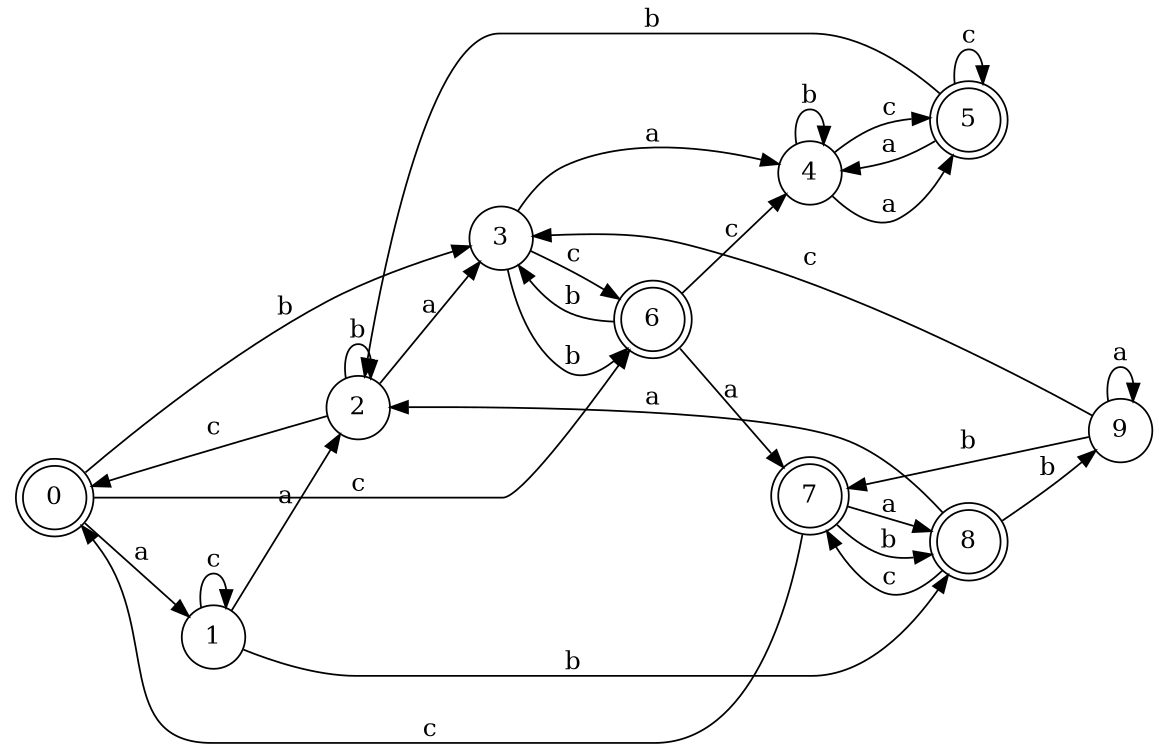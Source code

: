 digraph n8_5 {
__start0 [label="" shape="none"];

rankdir=LR;
size="8,5";

s0 [style="rounded,filled", color="black", fillcolor="white" shape="doublecircle", label="0"];
s1 [style="filled", color="black", fillcolor="white" shape="circle", label="1"];
s2 [style="filled", color="black", fillcolor="white" shape="circle", label="2"];
s3 [style="filled", color="black", fillcolor="white" shape="circle", label="3"];
s4 [style="filled", color="black", fillcolor="white" shape="circle", label="4"];
s5 [style="rounded,filled", color="black", fillcolor="white" shape="doublecircle", label="5"];
s6 [style="rounded,filled", color="black", fillcolor="white" shape="doublecircle", label="6"];
s7 [style="rounded,filled", color="black", fillcolor="white" shape="doublecircle", label="7"];
s8 [style="rounded,filled", color="black", fillcolor="white" shape="doublecircle", label="8"];
s9 [style="filled", color="black", fillcolor="white" shape="circle", label="9"];
s0 -> s1 [label="a"];
s0 -> s3 [label="b"];
s0 -> s6 [label="c"];
s1 -> s2 [label="a"];
s1 -> s8 [label="b"];
s1 -> s1 [label="c"];
s2 -> s3 [label="a"];
s2 -> s2 [label="b"];
s2 -> s0 [label="c"];
s3 -> s4 [label="a"];
s3 -> s6 [label="b"];
s3 -> s6 [label="c"];
s4 -> s5 [label="a"];
s4 -> s4 [label="b"];
s4 -> s5 [label="c"];
s5 -> s4 [label="a"];
s5 -> s2 [label="b"];
s5 -> s5 [label="c"];
s6 -> s7 [label="a"];
s6 -> s3 [label="b"];
s6 -> s4 [label="c"];
s7 -> s8 [label="a"];
s7 -> s8 [label="b"];
s7 -> s0 [label="c"];
s8 -> s2 [label="a"];
s8 -> s9 [label="b"];
s8 -> s7 [label="c"];
s9 -> s9 [label="a"];
s9 -> s7 [label="b"];
s9 -> s3 [label="c"];

}